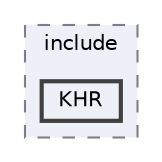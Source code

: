 digraph "/home/ssergiu/projects/cub3d/external/MLX42/include/KHR"
{
 // INTERACTIVE_SVG=YES
 // LATEX_PDF_SIZE
  bgcolor="transparent";
  edge [fontname=Helvetica,fontsize=10,labelfontname=Helvetica,labelfontsize=10];
  node [fontname=Helvetica,fontsize=10,shape=box,height=0.2,width=0.4];
  compound=true
  subgraph clusterdir_57f9f8135cb30bcd09741815a2d87e1d {
    graph [ bgcolor="#edf0f7", pencolor="grey50", label="include", fontname=Helvetica,fontsize=10 style="filled,dashed", URL="dir_57f9f8135cb30bcd09741815a2d87e1d.html",tooltip=""]
  dir_36b4cbeb6420b8dd9057a8c4303b8bcf [label="KHR", fillcolor="#edf0f7", color="grey25", style="filled,bold", URL="dir_36b4cbeb6420b8dd9057a8c4303b8bcf.html",tooltip=""];
  }
}
